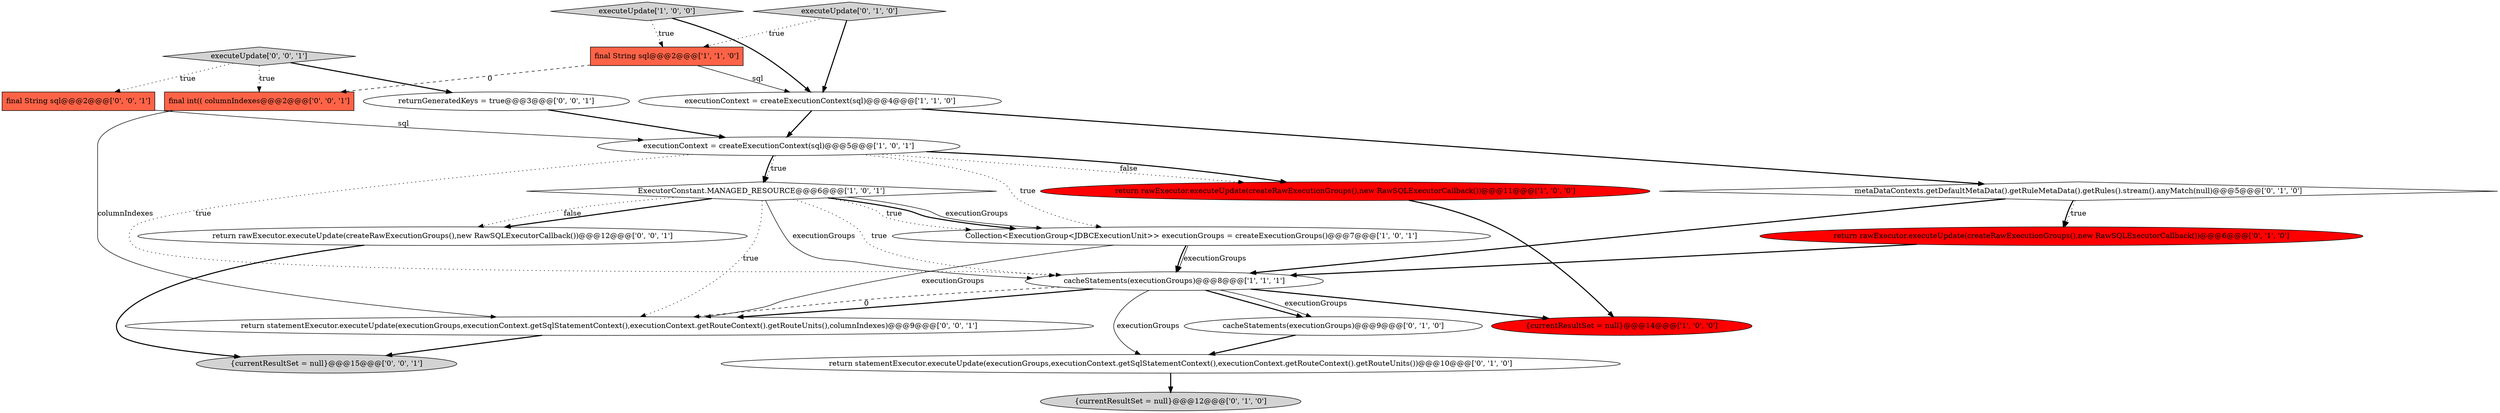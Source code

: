 digraph {
8 [style = filled, label = "executeUpdate['1', '0', '0']", fillcolor = lightgray, shape = diamond image = "AAA0AAABBB1BBB"];
0 [style = filled, label = "Collection<ExecutionGroup<JDBCExecutionUnit>> executionGroups = createExecutionGroups()@@@7@@@['1', '0', '1']", fillcolor = white, shape = ellipse image = "AAA0AAABBB1BBB"];
7 [style = filled, label = "return rawExecutor.executeUpdate(createRawExecutionGroups(),new RawSQLExecutorCallback())@@@11@@@['1', '0', '0']", fillcolor = red, shape = ellipse image = "AAA1AAABBB1BBB"];
6 [style = filled, label = "ExecutorConstant.MANAGED_RESOURCE@@@6@@@['1', '0', '1']", fillcolor = white, shape = diamond image = "AAA0AAABBB1BBB"];
11 [style = filled, label = "return rawExecutor.executeUpdate(createRawExecutionGroups(),new RawSQLExecutorCallback())@@@6@@@['0', '1', '0']", fillcolor = red, shape = ellipse image = "AAA1AAABBB2BBB"];
3 [style = filled, label = "final String sql@@@2@@@['1', '1', '0']", fillcolor = tomato, shape = box image = "AAA0AAABBB1BBB"];
15 [style = filled, label = "final String sql@@@2@@@['0', '0', '1']", fillcolor = tomato, shape = box image = "AAA0AAABBB3BBB"];
10 [style = filled, label = "metaDataContexts.getDefaultMetaData().getRuleMetaData().getRules().stream().anyMatch(null)@@@5@@@['0', '1', '0']", fillcolor = white, shape = diamond image = "AAA0AAABBB2BBB"];
12 [style = filled, label = "return statementExecutor.executeUpdate(executionGroups,executionContext.getSqlStatementContext(),executionContext.getRouteContext().getRouteUnits())@@@10@@@['0', '1', '0']", fillcolor = white, shape = ellipse image = "AAA0AAABBB2BBB"];
4 [style = filled, label = "executionContext = createExecutionContext(sql)@@@4@@@['1', '1', '0']", fillcolor = white, shape = ellipse image = "AAA0AAABBB1BBB"];
14 [style = filled, label = "{currentResultSet = null}@@@12@@@['0', '1', '0']", fillcolor = lightgray, shape = ellipse image = "AAA0AAABBB2BBB"];
18 [style = filled, label = "return rawExecutor.executeUpdate(createRawExecutionGroups(),new RawSQLExecutorCallback())@@@12@@@['0', '0', '1']", fillcolor = white, shape = ellipse image = "AAA0AAABBB3BBB"];
13 [style = filled, label = "cacheStatements(executionGroups)@@@9@@@['0', '1', '0']", fillcolor = white, shape = ellipse image = "AAA0AAABBB2BBB"];
9 [style = filled, label = "executeUpdate['0', '1', '0']", fillcolor = lightgray, shape = diamond image = "AAA0AAABBB2BBB"];
5 [style = filled, label = "{currentResultSet = null}@@@14@@@['1', '0', '0']", fillcolor = red, shape = ellipse image = "AAA1AAABBB1BBB"];
21 [style = filled, label = "returnGeneratedKeys = true@@@3@@@['0', '0', '1']", fillcolor = white, shape = ellipse image = "AAA0AAABBB3BBB"];
19 [style = filled, label = "final int(( columnIndexes@@@2@@@['0', '0', '1']", fillcolor = tomato, shape = box image = "AAA0AAABBB3BBB"];
2 [style = filled, label = "executionContext = createExecutionContext(sql)@@@5@@@['1', '0', '1']", fillcolor = white, shape = ellipse image = "AAA0AAABBB1BBB"];
16 [style = filled, label = "return statementExecutor.executeUpdate(executionGroups,executionContext.getSqlStatementContext(),executionContext.getRouteContext().getRouteUnits(),columnIndexes)@@@9@@@['0', '0', '1']", fillcolor = white, shape = ellipse image = "AAA0AAABBB3BBB"];
20 [style = filled, label = "executeUpdate['0', '0', '1']", fillcolor = lightgray, shape = diamond image = "AAA0AAABBB3BBB"];
1 [style = filled, label = "cacheStatements(executionGroups)@@@8@@@['1', '1', '1']", fillcolor = white, shape = ellipse image = "AAA0AAABBB1BBB"];
17 [style = filled, label = "{currentResultSet = null}@@@15@@@['0', '0', '1']", fillcolor = lightgray, shape = ellipse image = "AAA0AAABBB3BBB"];
1->5 [style = bold, label=""];
19->16 [style = solid, label="columnIndexes"];
4->10 [style = bold, label=""];
2->0 [style = dotted, label="true"];
11->1 [style = bold, label=""];
2->6 [style = bold, label=""];
6->1 [style = solid, label="executionGroups"];
6->18 [style = bold, label=""];
9->4 [style = bold, label=""];
6->1 [style = dotted, label="true"];
20->15 [style = dotted, label="true"];
18->17 [style = bold, label=""];
6->0 [style = bold, label=""];
4->2 [style = bold, label=""];
16->17 [style = bold, label=""];
1->13 [style = bold, label=""];
8->3 [style = dotted, label="true"];
6->0 [style = solid, label="executionGroups"];
21->2 [style = bold, label=""];
2->7 [style = dotted, label="false"];
20->21 [style = bold, label=""];
3->19 [style = dashed, label="0"];
6->18 [style = dotted, label="false"];
7->5 [style = bold, label=""];
13->12 [style = bold, label=""];
10->11 [style = dotted, label="true"];
2->6 [style = dotted, label="true"];
1->16 [style = bold, label=""];
2->1 [style = dotted, label="true"];
0->1 [style = solid, label="executionGroups"];
0->1 [style = bold, label=""];
1->16 [style = dashed, label="0"];
1->12 [style = solid, label="executionGroups"];
12->14 [style = bold, label=""];
1->13 [style = solid, label="executionGroups"];
20->19 [style = dotted, label="true"];
6->0 [style = dotted, label="true"];
2->7 [style = bold, label=""];
8->4 [style = bold, label=""];
0->16 [style = solid, label="executionGroups"];
3->4 [style = solid, label="sql"];
10->1 [style = bold, label=""];
15->2 [style = solid, label="sql"];
9->3 [style = dotted, label="true"];
6->16 [style = dotted, label="true"];
10->11 [style = bold, label=""];
}
